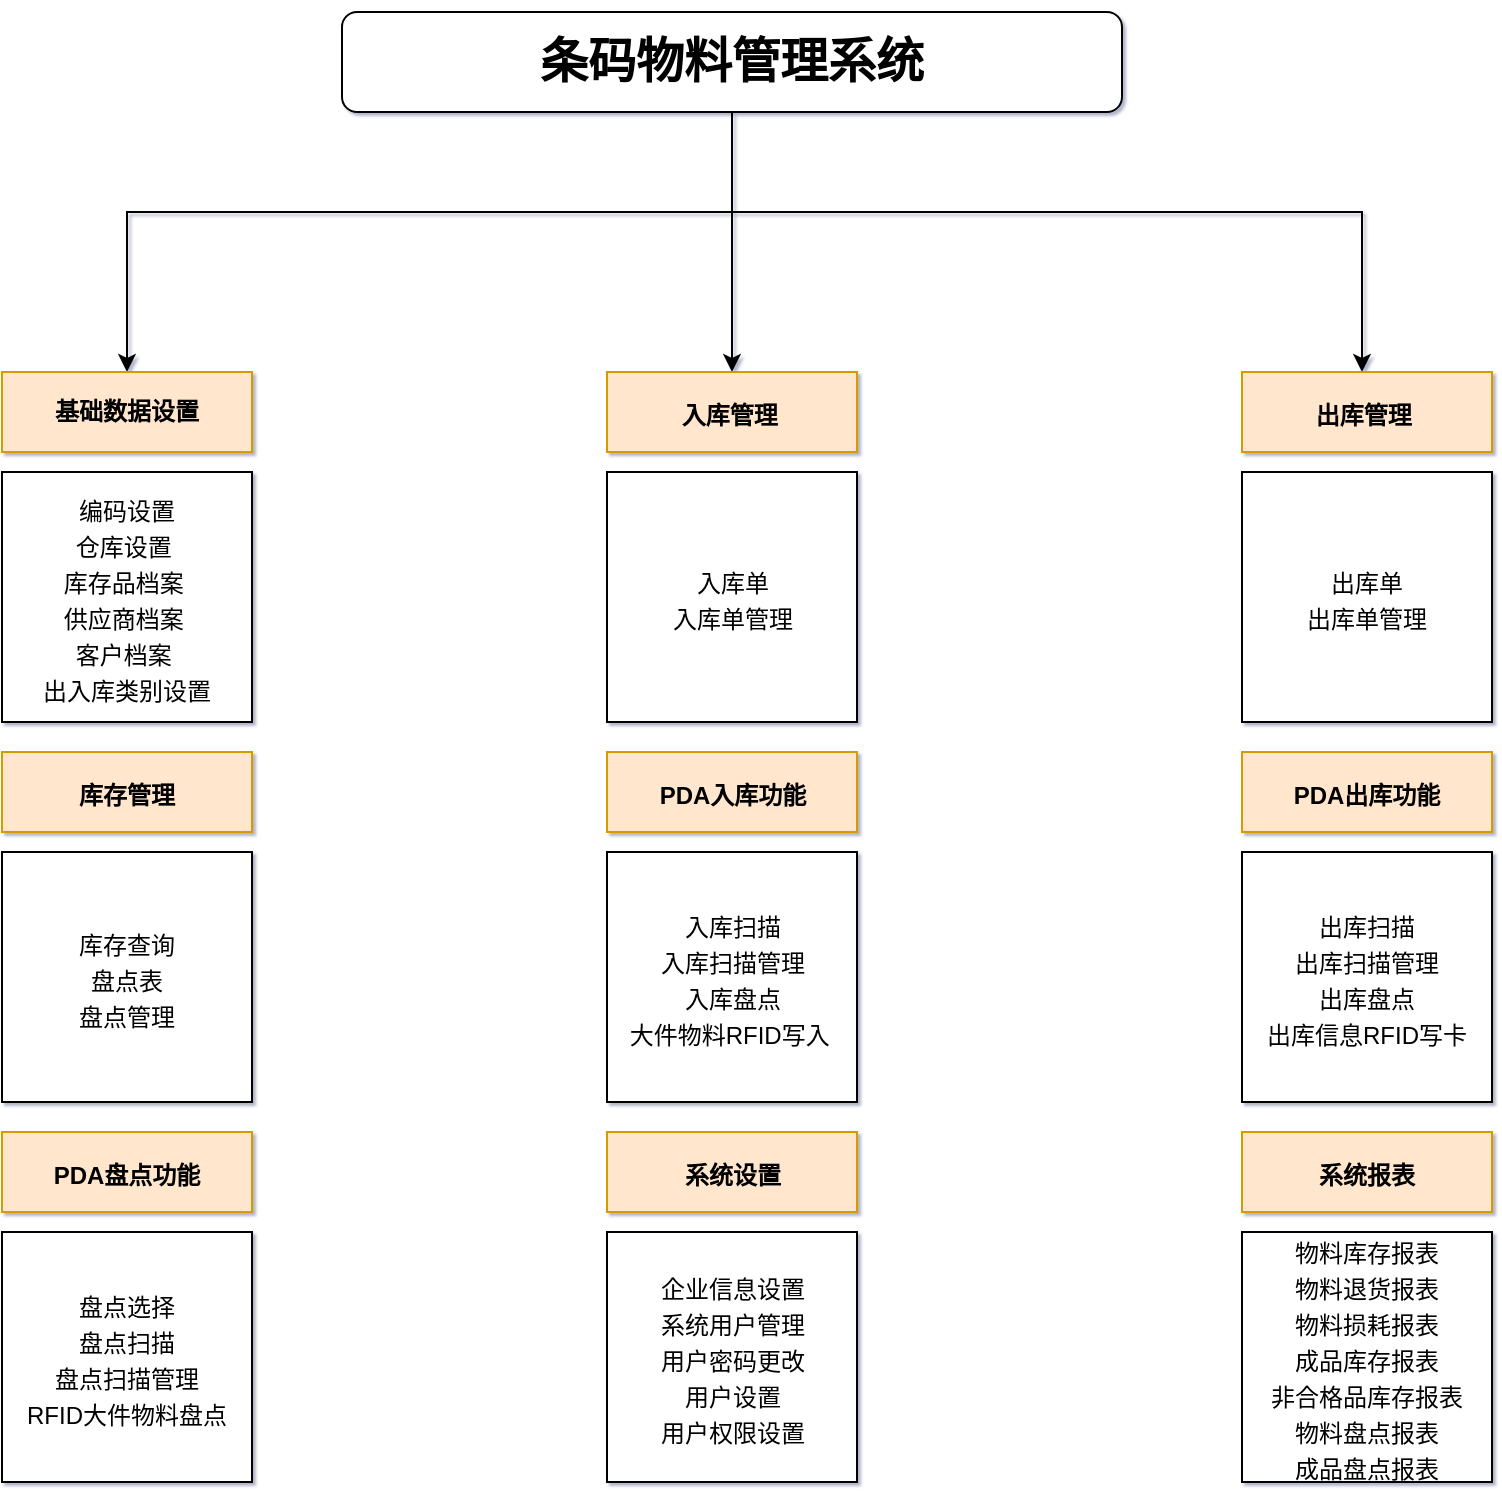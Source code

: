 <mxfile version="13.10.9" type="github">
  <diagram name="Page-1" id="55a83fd1-7818-8e21-69c5-c3457e3827bb">
    <mxGraphModel dx="1737" dy="819" grid="0" gridSize="10" guides="1" tooltips="1" connect="1" arrows="1" fold="1" page="0" pageScale="1" pageWidth="1100" pageHeight="850" background="none" math="0" shadow="1">
      <root>
        <mxCell id="0" />
        <mxCell id="1" parent="0" />
        <mxCell id="K5k7KNpOYp-Wtp5Cq2V4-26" style="edgeStyle=orthogonalEdgeStyle;rounded=0;orthogonalLoop=1;jettySize=auto;html=1;" edge="1" parent="1" source="K5k7KNpOYp-Wtp5Cq2V4-20" target="K5k7KNpOYp-Wtp5Cq2V4-24">
          <mxGeometry relative="1" as="geometry" />
        </mxCell>
        <mxCell id="K5k7KNpOYp-Wtp5Cq2V4-27" style="edgeStyle=orthogonalEdgeStyle;rounded=0;orthogonalLoop=1;jettySize=auto;html=1;" edge="1" parent="1" source="K5k7KNpOYp-Wtp5Cq2V4-20" target="K5k7KNpOYp-Wtp5Cq2V4-25">
          <mxGeometry relative="1" as="geometry">
            <Array as="points">
              <mxPoint x="525" y="140" />
              <mxPoint x="840" y="140" />
            </Array>
          </mxGeometry>
        </mxCell>
        <mxCell id="K5k7KNpOYp-Wtp5Cq2V4-45" style="edgeStyle=orthogonalEdgeStyle;rounded=0;orthogonalLoop=1;jettySize=auto;html=1;entryX=0.5;entryY=0;entryDx=0;entryDy=0;" edge="1" parent="1" source="K5k7KNpOYp-Wtp5Cq2V4-20" target="K5k7KNpOYp-Wtp5Cq2V4-23">
          <mxGeometry relative="1" as="geometry">
            <Array as="points">
              <mxPoint x="525" y="140" />
              <mxPoint x="223" y="140" />
            </Array>
          </mxGeometry>
        </mxCell>
        <mxCell id="K5k7KNpOYp-Wtp5Cq2V4-20" value="&lt;h1&gt;条码物料管理系统&lt;/h1&gt;" style="rounded=1;whiteSpace=wrap;html=1;" vertex="1" parent="1">
          <mxGeometry x="330" y="40" width="390" height="50" as="geometry" />
        </mxCell>
        <mxCell id="K5k7KNpOYp-Wtp5Cq2V4-23" value="&lt;h4&gt;基础数据设置&lt;/h4&gt;" style="whiteSpace=wrap;html=1;fillColor=#ffe6cc;strokeColor=#d79b00;" vertex="1" parent="1">
          <mxGeometry x="160" y="220" width="125" height="40" as="geometry" />
        </mxCell>
        <mxCell id="K5k7KNpOYp-Wtp5Cq2V4-24" value="&lt;h4 style=&quot;margin: 0px ; font-stretch: normal ; line-height: normal ; font-family: &amp;#34;pingfang sc&amp;#34;&quot;&gt;入库管理&lt;span class=&quot;s1&quot; style=&quot;font-stretch: normal ; line-height: normal ; font-family: &amp;#34;helvetica&amp;#34;&quot;&gt;&lt;span class=&quot;Apple-converted-space&quot;&gt;&amp;nbsp;&lt;/span&gt;&lt;/span&gt;&lt;/h4&gt;" style="whiteSpace=wrap;html=1;fillColor=#ffe6cc;strokeColor=#d79b00;" vertex="1" parent="1">
          <mxGeometry x="462.5" y="220" width="125" height="40" as="geometry" />
        </mxCell>
        <mxCell id="K5k7KNpOYp-Wtp5Cq2V4-25" value="&lt;h4 style=&quot;margin: 0px ; font-stretch: normal ; line-height: normal ; font-family: &amp;#34;pingfang sc&amp;#34;&quot;&gt;出库管理&lt;span class=&quot;s1&quot; style=&quot;font-stretch: normal ; line-height: normal ; font-family: &amp;#34;helvetica&amp;#34;&quot;&gt;&lt;span class=&quot;Apple-converted-space&quot;&gt;&amp;nbsp;&lt;/span&gt;&lt;/span&gt;&lt;/h4&gt;" style="whiteSpace=wrap;html=1;fillColor=#ffe6cc;strokeColor=#d79b00;" vertex="1" parent="1">
          <mxGeometry x="780" y="220" width="125" height="40" as="geometry" />
        </mxCell>
        <mxCell id="K5k7KNpOYp-Wtp5Cq2V4-29" value="&lt;p class=&quot;p1&quot; style=&quot;margin: 0px ; font-stretch: normal ; line-height: normal ; font-family: &amp;#34;pingfang sc&amp;#34;&quot;&gt;编码设置&lt;/p&gt;&lt;p class=&quot;p1&quot; style=&quot;margin: 0px ; font-stretch: normal ; line-height: normal ; font-family: &amp;#34;pingfang sc&amp;#34;&quot;&gt;&lt;span class=&quot;s1&quot; style=&quot;font-stretch: normal ; line-height: normal ; font-family: &amp;#34;helvetica&amp;#34;&quot;&gt; &lt;/span&gt;仓库设置&lt;span class=&quot;s1&quot; style=&quot;font-stretch: normal ; line-height: normal ; font-family: &amp;#34;helvetica&amp;#34;&quot;&gt;&amp;nbsp;&lt;/span&gt;&lt;/p&gt;&lt;p class=&quot;p1&quot; style=&quot;margin: 0px ; font-stretch: normal ; line-height: normal ; font-family: &amp;#34;pingfang sc&amp;#34;&quot;&gt;库存品档案&lt;span class=&quot;s1&quot; style=&quot;font-stretch: normal ; line-height: normal ; font-family: &amp;#34;helvetica&amp;#34;&quot;&gt;&amp;nbsp;&lt;/span&gt;&lt;/p&gt;&lt;p class=&quot;p1&quot; style=&quot;margin: 0px ; font-stretch: normal ; line-height: normal ; font-family: &amp;#34;pingfang sc&amp;#34;&quot;&gt;供应商档案&lt;span class=&quot;s1&quot; style=&quot;font-stretch: normal ; line-height: normal ; font-family: &amp;#34;helvetica&amp;#34;&quot;&gt;&amp;nbsp;&lt;/span&gt;&lt;/p&gt;&lt;p class=&quot;p1&quot; style=&quot;margin: 0px ; font-stretch: normal ; line-height: normal ; font-family: &amp;#34;pingfang sc&amp;#34;&quot;&gt;客户档案&lt;span class=&quot;s1&quot; style=&quot;font-stretch: normal ; line-height: normal ; font-family: &amp;#34;helvetica&amp;#34;&quot;&gt;&amp;nbsp;&lt;/span&gt;&lt;/p&gt;&lt;p class=&quot;p1&quot; style=&quot;margin: 0px ; font-stretch: normal ; line-height: normal ; font-family: &amp;#34;pingfang sc&amp;#34;&quot;&gt;出入库类别设置&lt;/p&gt;" style="whiteSpace=wrap;html=1;aspect=fixed;" vertex="1" parent="1">
          <mxGeometry x="160" y="270" width="125" height="125" as="geometry" />
        </mxCell>
        <mxCell id="K5k7KNpOYp-Wtp5Cq2V4-30" value="&lt;p class=&quot;p1&quot; style=&quot;margin: 0px ; font-stretch: normal ; line-height: normal ; font-family: &amp;#34;pingfang sc&amp;#34;&quot;&gt;入库单&lt;/p&gt;&lt;p class=&quot;p1&quot; style=&quot;margin: 0px ; font-stretch: normal ; line-height: normal ; font-family: &amp;#34;pingfang sc&amp;#34;&quot;&gt;入库单管理&lt;/p&gt;" style="whiteSpace=wrap;html=1;aspect=fixed;" vertex="1" parent="1">
          <mxGeometry x="462.5" y="270" width="125" height="125" as="geometry" />
        </mxCell>
        <mxCell id="K5k7KNpOYp-Wtp5Cq2V4-31" value="&lt;p class=&quot;p1&quot; style=&quot;margin: 0px ; font-stretch: normal ; line-height: normal ; font-family: &amp;#34;pingfang sc&amp;#34;&quot;&gt;出库单&lt;/p&gt;&lt;p class=&quot;p1&quot; style=&quot;margin: 0px ; font-stretch: normal ; line-height: normal ; font-family: &amp;#34;pingfang sc&amp;#34;&quot;&gt;出库单管理&lt;/p&gt;" style="whiteSpace=wrap;html=1;aspect=fixed;" vertex="1" parent="1">
          <mxGeometry x="780" y="270" width="125" height="125" as="geometry" />
        </mxCell>
        <mxCell id="K5k7KNpOYp-Wtp5Cq2V4-33" value="&lt;h4&gt;&lt;p class=&quot;p1&quot; style=&quot;margin: 0px; font-stretch: normal; line-height: normal; font-family: &amp;quot;pingfang sc&amp;quot;;&quot;&gt;库存管理&lt;/p&gt;&lt;/h4&gt;" style="whiteSpace=wrap;html=1;fillColor=#ffe6cc;strokeColor=#d79b00;fontStyle=1" vertex="1" parent="1">
          <mxGeometry x="160" y="410" width="125" height="40" as="geometry" />
        </mxCell>
        <mxCell id="K5k7KNpOYp-Wtp5Cq2V4-34" value="&lt;h4 style=&quot;margin: 0px ; font-stretch: normal ; line-height: normal ; font-family: &amp;quot;pingfang sc&amp;quot;&quot;&gt;&lt;p class=&quot;p1&quot; style=&quot;margin: 0px; font-stretch: normal; line-height: normal; font-family: &amp;quot;pingfang sc&amp;quot;;&quot;&gt;&lt;span class=&quot;s1&quot; style=&quot;font-stretch: normal ; line-height: normal ; font-family: &amp;quot;helvetica&amp;quot;&quot;&gt;PDA&lt;/span&gt;入库功能&lt;/p&gt;&lt;/h4&gt;" style="whiteSpace=wrap;html=1;fillColor=#ffe6cc;strokeColor=#d79b00;fontStyle=1" vertex="1" parent="1">
          <mxGeometry x="462.5" y="410" width="125" height="40" as="geometry" />
        </mxCell>
        <mxCell id="K5k7KNpOYp-Wtp5Cq2V4-35" value="&lt;h4 style=&quot;margin: 0px ; font-stretch: normal ; line-height: normal ; font-family: &amp;quot;pingfang sc&amp;quot;&quot;&gt;&lt;p class=&quot;p1&quot; style=&quot;margin: 0px; font-stretch: normal; line-height: normal; font-family: &amp;quot;pingfang sc&amp;quot;;&quot;&gt;&lt;span class=&quot;s1&quot; style=&quot;font-stretch: normal ; line-height: normal ; font-family: &amp;quot;helvetica&amp;quot;&quot;&gt;PDA&lt;/span&gt;出库功能&lt;/p&gt;&lt;/h4&gt;" style="whiteSpace=wrap;html=1;fillColor=#ffe6cc;strokeColor=#d79b00;fontStyle=1" vertex="1" parent="1">
          <mxGeometry x="780" y="410" width="125" height="40" as="geometry" />
        </mxCell>
        <mxCell id="K5k7KNpOYp-Wtp5Cq2V4-36" value="&lt;p class=&quot;p1&quot; style=&quot;margin: 0px ; font-stretch: normal ; line-height: normal ; font-family: &amp;#34;pingfang sc&amp;#34;&quot;&gt;库存查询&lt;/p&gt;&lt;p class=&quot;p1&quot; style=&quot;margin: 0px ; font-stretch: normal ; line-height: normal ; font-family: &amp;#34;pingfang sc&amp;#34;&quot;&gt;&lt;span&gt;盘点表&lt;/span&gt;&lt;/p&gt;&lt;p class=&quot;p1&quot; style=&quot;margin: 0px ; font-stretch: normal ; line-height: normal ; font-family: &amp;#34;pingfang sc&amp;#34;&quot;&gt;&lt;span&gt;盘点管理&lt;/span&gt;&lt;/p&gt;" style="whiteSpace=wrap;html=1;aspect=fixed;" vertex="1" parent="1">
          <mxGeometry x="160" y="460" width="125" height="125" as="geometry" />
        </mxCell>
        <mxCell id="K5k7KNpOYp-Wtp5Cq2V4-37" value="&lt;p class=&quot;p1&quot; style=&quot;margin: 0px ; font-stretch: normal ; line-height: normal ; font-family: &amp;quot;pingfang sc&amp;quot;&quot;&gt;入库扫描&lt;/p&gt;&lt;p class=&quot;p1&quot; style=&quot;margin: 0px ; font-stretch: normal ; line-height: normal ; font-family: &amp;quot;pingfang sc&amp;quot;&quot;&gt;入库扫描管理&lt;/p&gt;&lt;p class=&quot;p1&quot; style=&quot;margin: 0px ; font-stretch: normal ; line-height: normal ; font-family: &amp;quot;pingfang sc&amp;quot;&quot;&gt;入库盘点&lt;/p&gt;&lt;p class=&quot;p1&quot; style=&quot;margin: 0px ; font-stretch: normal ; line-height: normal ; font-family: &amp;quot;pingfang sc&amp;quot;&quot;&gt;大件物料&lt;span class=&quot;s1&quot; style=&quot;font-stretch: normal ; line-height: normal ; font-family: &amp;quot;helvetica&amp;quot;&quot;&gt;RFID&lt;/span&gt;写入&lt;span class=&quot;s1&quot; style=&quot;font-stretch: normal ; line-height: normal ; font-family: &amp;quot;helvetica&amp;quot;&quot;&gt;&lt;span class=&quot;Apple-converted-space&quot;&gt;&amp;nbsp;&lt;/span&gt;&lt;/span&gt;&lt;/p&gt;" style="whiteSpace=wrap;html=1;aspect=fixed;align=center;" vertex="1" parent="1">
          <mxGeometry x="462.5" y="460" width="125" height="125" as="geometry" />
        </mxCell>
        <mxCell id="K5k7KNpOYp-Wtp5Cq2V4-38" value="&lt;p class=&quot;p1&quot; style=&quot;margin: 0px ; font-stretch: normal ; line-height: normal ; font-family: &amp;#34;pingfang sc&amp;#34;&quot;&gt;出库扫描&lt;/p&gt;&lt;p class=&quot;p1&quot; style=&quot;margin: 0px ; font-stretch: normal ; line-height: normal ; font-family: &amp;#34;pingfang sc&amp;#34;&quot;&gt;出库扫描管理&lt;/p&gt;&lt;p class=&quot;p1&quot; style=&quot;margin: 0px ; font-stretch: normal ; line-height: normal ; font-family: &amp;#34;pingfang sc&amp;#34;&quot;&gt;出库盘点&lt;/p&gt;&lt;p class=&quot;p2&quot; style=&quot;margin: 0px ; font-stretch: normal ; line-height: normal&quot;&gt;&lt;span class=&quot;s2&quot; style=&quot;font-stretch: normal ; line-height: normal ; font-family: &amp;#34;pingfang sc&amp;#34;&quot;&gt;出库信息&lt;/span&gt;RFID&lt;span class=&quot;s2&quot; style=&quot;font-stretch: normal ; line-height: normal ; font-family: &amp;#34;pingfang sc&amp;#34;&quot;&gt;写卡&lt;/span&gt;&lt;/p&gt;" style="whiteSpace=wrap;html=1;aspect=fixed;" vertex="1" parent="1">
          <mxGeometry x="780" y="460" width="125" height="125" as="geometry" />
        </mxCell>
        <mxCell id="K5k7KNpOYp-Wtp5Cq2V4-39" value="&lt;h4&gt;&lt;p class=&quot;p1&quot; style=&quot;margin: 0px; font-stretch: normal; line-height: normal; font-family: &amp;quot;pingfang sc&amp;quot;;&quot;&gt;&lt;span class=&quot;s1&quot; style=&quot;font-stretch: normal ; line-height: normal ; font-family: &amp;quot;helvetica&amp;quot;&quot;&gt;PDA&lt;/span&gt;盘点功能&lt;/p&gt;&lt;/h4&gt;" style="whiteSpace=wrap;html=1;fillColor=#ffe6cc;strokeColor=#d79b00;fontStyle=1" vertex="1" parent="1">
          <mxGeometry x="160" y="600" width="125" height="40" as="geometry" />
        </mxCell>
        <mxCell id="K5k7KNpOYp-Wtp5Cq2V4-40" value="&lt;h4 style=&quot;margin: 0px ; font-stretch: normal ; line-height: normal ; font-family: &amp;quot;pingfang sc&amp;quot;&quot;&gt;&lt;span style=&quot;font-family: &amp;quot;pingfang sc&amp;quot;;&quot;&gt;系统设置&lt;/span&gt;&lt;br&gt;&lt;/h4&gt;" style="whiteSpace=wrap;html=1;fillColor=#ffe6cc;strokeColor=#d79b00;fontStyle=1" vertex="1" parent="1">
          <mxGeometry x="462.5" y="600" width="125" height="40" as="geometry" />
        </mxCell>
        <mxCell id="K5k7KNpOYp-Wtp5Cq2V4-41" value="&lt;h4 style=&quot;margin: 0px ; font-stretch: normal ; line-height: normal ; font-family: &amp;quot;pingfang sc&amp;quot;&quot;&gt;&lt;p class=&quot;p1&quot; style=&quot;margin: 0px; font-stretch: normal; line-height: normal; font-family: &amp;quot;pingfang sc&amp;quot;;&quot;&gt;系统报表&lt;/p&gt;&lt;/h4&gt;" style="whiteSpace=wrap;html=1;fillColor=#ffe6cc;strokeColor=#d79b00;fontStyle=1" vertex="1" parent="1">
          <mxGeometry x="780" y="600" width="125" height="40" as="geometry" />
        </mxCell>
        <mxCell id="K5k7KNpOYp-Wtp5Cq2V4-42" value="&lt;p class=&quot;p1&quot; style=&quot;margin: 0px ; font-stretch: normal ; line-height: normal ; font-family: &amp;#34;pingfang sc&amp;#34;&quot;&gt;盘点选择&lt;/p&gt;&lt;p class=&quot;p1&quot; style=&quot;margin: 0px ; font-stretch: normal ; line-height: normal ; font-family: &amp;#34;pingfang sc&amp;#34;&quot;&gt;盘点扫描&lt;/p&gt;&lt;p class=&quot;p1&quot; style=&quot;margin: 0px ; font-stretch: normal ; line-height: normal ; font-family: &amp;#34;pingfang sc&amp;#34;&quot;&gt;盘点扫描管理&lt;/p&gt;&lt;p class=&quot;p1&quot; style=&quot;margin: 0px ; font-stretch: normal ; line-height: normal ; font-family: &amp;#34;pingfang sc&amp;#34;&quot;&gt;&lt;span style=&quot;font-family: &amp;#34;helvetica&amp;#34;&quot;&gt;RFID&lt;/span&gt;&lt;span class=&quot;s2&quot; style=&quot;font-stretch: normal ; line-height: normal&quot;&gt;大件物料盘点&lt;/span&gt;&lt;/p&gt;" style="whiteSpace=wrap;html=1;aspect=fixed;" vertex="1" parent="1">
          <mxGeometry x="160" y="650" width="125" height="125" as="geometry" />
        </mxCell>
        <mxCell id="K5k7KNpOYp-Wtp5Cq2V4-43" value="&lt;p class=&quot;p1&quot; style=&quot;margin: 0px ; font-stretch: normal ; line-height: normal ; font-family: &amp;#34;pingfang sc&amp;#34;&quot;&gt;企业信息设置&lt;/p&gt;&lt;p class=&quot;p1&quot; style=&quot;margin: 0px ; font-stretch: normal ; line-height: normal ; font-family: &amp;#34;pingfang sc&amp;#34;&quot;&gt;系统用户管理&lt;/p&gt;&lt;p class=&quot;p1&quot; style=&quot;margin: 0px ; font-stretch: normal ; line-height: normal ; font-family: &amp;#34;pingfang sc&amp;#34;&quot;&gt;用户密码更改&lt;/p&gt;&lt;p class=&quot;p1&quot; style=&quot;margin: 0px ; font-stretch: normal ; line-height: normal ; font-family: &amp;#34;pingfang sc&amp;#34;&quot;&gt;用户设置&lt;/p&gt;&lt;p class=&quot;p1&quot; style=&quot;margin: 0px ; font-stretch: normal ; line-height: normal ; font-family: &amp;#34;pingfang sc&amp;#34;&quot;&gt;用户权限设置&lt;/p&gt;" style="whiteSpace=wrap;html=1;aspect=fixed;" vertex="1" parent="1">
          <mxGeometry x="462.5" y="650" width="125" height="125" as="geometry" />
        </mxCell>
        <mxCell id="K5k7KNpOYp-Wtp5Cq2V4-44" value="&lt;p class=&quot;p1&quot; style=&quot;margin: 0px ; font-stretch: normal ; line-height: normal ; font-family: &amp;#34;pingfang sc&amp;#34;&quot;&gt;物料库存报表&lt;/p&gt;&lt;p class=&quot;p1&quot; style=&quot;margin: 0px ; font-stretch: normal ; line-height: normal ; font-family: &amp;#34;pingfang sc&amp;#34;&quot;&gt;物料退货报表&lt;/p&gt;&lt;p class=&quot;p1&quot; style=&quot;margin: 0px ; font-stretch: normal ; line-height: normal ; font-family: &amp;#34;pingfang sc&amp;#34;&quot;&gt;物料损耗报表&lt;/p&gt;&lt;p class=&quot;p1&quot; style=&quot;margin: 0px ; font-stretch: normal ; line-height: normal ; font-family: &amp;#34;pingfang sc&amp;#34;&quot;&gt;成品库存报表&lt;/p&gt;&lt;p class=&quot;p1&quot; style=&quot;margin: 0px ; font-stretch: normal ; line-height: normal ; font-family: &amp;#34;pingfang sc&amp;#34;&quot;&gt;非合格品库存报表&lt;/p&gt;&lt;p class=&quot;p1&quot; style=&quot;margin: 0px ; font-stretch: normal ; line-height: normal ; font-family: &amp;#34;pingfang sc&amp;#34;&quot;&gt;物料盘点报表&lt;/p&gt;&lt;p class=&quot;p1&quot; style=&quot;margin: 0px ; font-stretch: normal ; line-height: normal ; font-family: &amp;#34;pingfang sc&amp;#34;&quot;&gt;成品盘点报表&lt;/p&gt;" style="whiteSpace=wrap;html=1;aspect=fixed;" vertex="1" parent="1">
          <mxGeometry x="780" y="650" width="125" height="125" as="geometry" />
        </mxCell>
      </root>
    </mxGraphModel>
  </diagram>
</mxfile>
